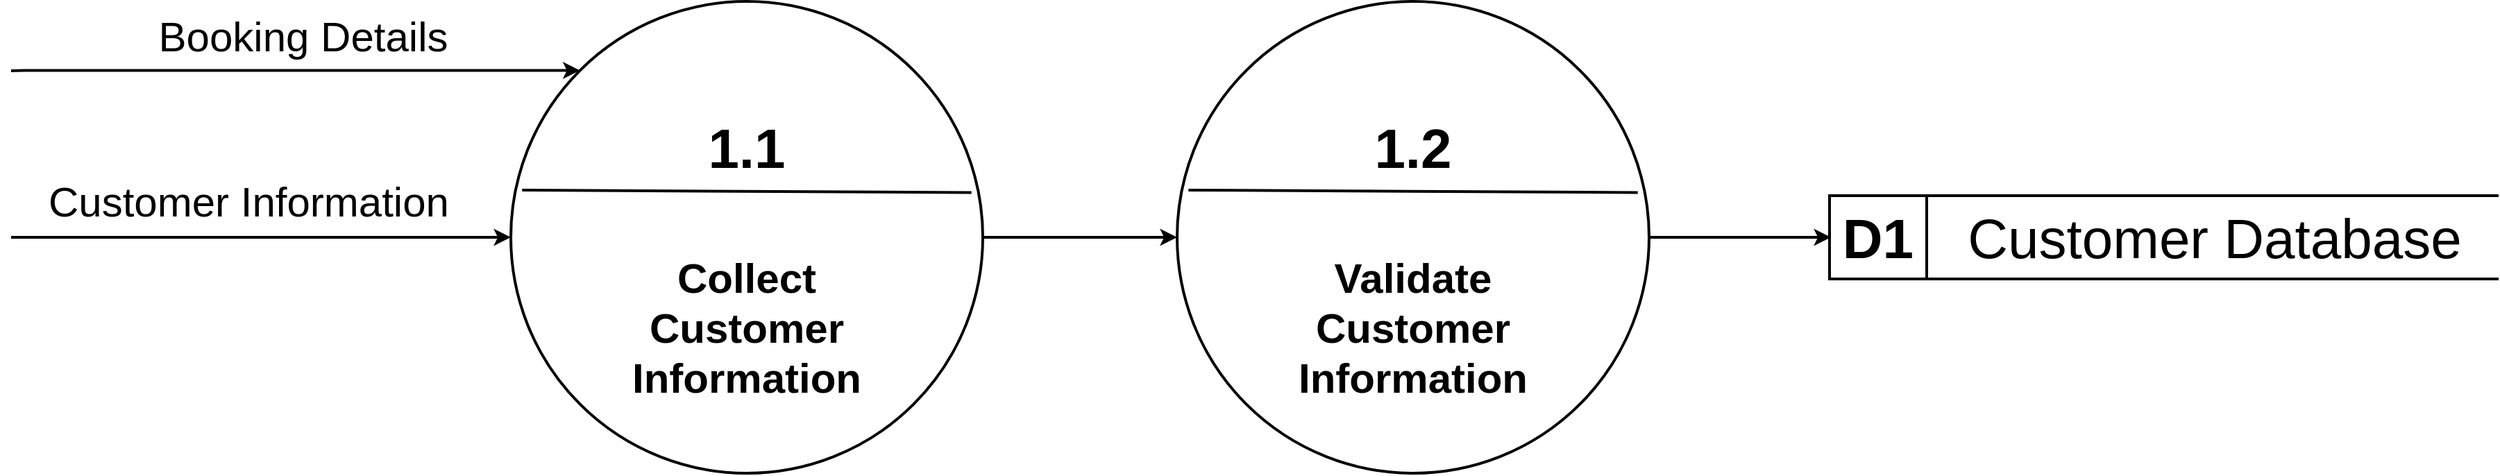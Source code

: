 <mxfile version="28.0.7">
  <diagram name="Page-1" id="x8abovbsH2CYleBulm1z">
    <mxGraphModel dx="3107" dy="1943" grid="1" gridSize="10" guides="1" tooltips="1" connect="1" arrows="1" fold="1" page="1" pageScale="1" pageWidth="1400" pageHeight="850" math="0" shadow="0">
      <root>
        <mxCell id="0" />
        <mxCell id="1" parent="0" />
        <mxCell id="juGbRBueOJN0DVUIq-nO-7" style="edgeStyle=orthogonalEdgeStyle;rounded=0;orthogonalLoop=1;jettySize=auto;html=1;exitX=0;exitY=0;exitDx=0;exitDy=0;endArrow=none;endFill=0;startArrow=classic;startFill=1;strokeWidth=2;" edge="1" parent="1" source="juGbRBueOJN0DVUIq-nO-2">
          <mxGeometry relative="1" as="geometry">
            <mxPoint x="630" y="240" as="targetPoint" />
            <Array as="points">
              <mxPoint x="640" y="240" />
            </Array>
          </mxGeometry>
        </mxCell>
        <mxCell id="juGbRBueOJN0DVUIq-nO-10" style="edgeStyle=orthogonalEdgeStyle;rounded=0;orthogonalLoop=1;jettySize=auto;html=1;exitX=0;exitY=0.5;exitDx=0;exitDy=0;endArrow=none;endFill=0;startArrow=classic;startFill=1;strokeWidth=2;" edge="1" parent="1" source="juGbRBueOJN0DVUIq-nO-2">
          <mxGeometry relative="1" as="geometry">
            <mxPoint x="630" y="360" as="targetPoint" />
            <Array as="points">
              <mxPoint x="640" y="360" />
            </Array>
          </mxGeometry>
        </mxCell>
        <mxCell id="juGbRBueOJN0DVUIq-nO-24" style="edgeStyle=orthogonalEdgeStyle;rounded=0;orthogonalLoop=1;jettySize=auto;html=1;entryX=0;entryY=0.5;entryDx=0;entryDy=0;strokeWidth=2;" edge="1" parent="1" source="juGbRBueOJN0DVUIq-nO-2" target="juGbRBueOJN0DVUIq-nO-20">
          <mxGeometry relative="1" as="geometry" />
        </mxCell>
        <mxCell id="juGbRBueOJN0DVUIq-nO-2" value="" style="ellipse;whiteSpace=wrap;html=1;aspect=fixed;strokeWidth=2;" vertex="1" parent="1">
          <mxGeometry x="990" y="190" width="340" height="340" as="geometry" />
        </mxCell>
        <mxCell id="juGbRBueOJN0DVUIq-nO-3" value="" style="endArrow=none;html=1;rounded=0;exitX=0.024;exitY=0.4;exitDx=0;exitDy=0;exitPerimeter=0;entryX=0.976;entryY=0.405;entryDx=0;entryDy=0;entryPerimeter=0;strokeWidth=2;" edge="1" parent="1" source="juGbRBueOJN0DVUIq-nO-2" target="juGbRBueOJN0DVUIq-nO-2">
          <mxGeometry width="50" height="50" relative="1" as="geometry">
            <mxPoint x="1020" y="358" as="sourcePoint" />
            <mxPoint x="1380" y="358" as="targetPoint" />
          </mxGeometry>
        </mxCell>
        <mxCell id="juGbRBueOJN0DVUIq-nO-4" value="&lt;b&gt;1.1&lt;/b&gt;" style="text;html=1;align=center;verticalAlign=middle;whiteSpace=wrap;rounded=0;fontSize=40;strokeWidth=2;" vertex="1" parent="1">
          <mxGeometry x="1130" y="280" width="60" height="30" as="geometry" />
        </mxCell>
        <mxCell id="juGbRBueOJN0DVUIq-nO-5" value="&lt;b&gt;&lt;font style=&quot;font-size: 30px;&quot;&gt;Collect Customer Information&lt;/font&gt;&lt;/b&gt;" style="text;html=1;align=center;verticalAlign=middle;whiteSpace=wrap;rounded=0;strokeWidth=2;" vertex="1" parent="1">
          <mxGeometry x="1060" y="345" width="200" height="160" as="geometry" />
        </mxCell>
        <mxCell id="juGbRBueOJN0DVUIq-nO-8" value="&lt;font style=&quot;font-size: 30px;&quot;&gt;Booking Details&lt;/font&gt;" style="text;html=1;align=center;verticalAlign=middle;resizable=0;points=[];autosize=1;strokeColor=none;fillColor=none;" vertex="1" parent="1">
          <mxGeometry x="725" y="190" width="230" height="50" as="geometry" />
        </mxCell>
        <mxCell id="juGbRBueOJN0DVUIq-nO-11" value="&lt;span style=&quot;color: rgb(0, 0, 0); font-family: Helvetica; font-style: normal; font-variant-ligatures: normal; font-variant-caps: normal; font-weight: 400; letter-spacing: normal; orphans: 2; text-align: center; text-indent: 0px; text-transform: none; widows: 2; word-spacing: 0px; -webkit-text-stroke-width: 0px; white-space: nowrap; background-color: rgb(255, 255, 255); text-decoration-thickness: initial; text-decoration-style: initial; text-decoration-color: initial; float: none; display: inline !important;&quot;&gt;&lt;font style=&quot;font-size: 30px;&quot;&gt;Customer Information&lt;/font&gt;&lt;/span&gt;" style="text;whiteSpace=wrap;html=1;" vertex="1" parent="1">
          <mxGeometry x="655" y="310" width="300" height="50" as="geometry" />
        </mxCell>
        <mxCell id="juGbRBueOJN0DVUIq-nO-12" value="&lt;font style=&quot;font-size: 40px;&quot;&gt;D1&lt;/font&gt;" style="shape=partialRectangle;whiteSpace=wrap;html=1;top=0;bottom=0;fillColor=none;fontStyle=1;strokeWidth=2;" vertex="1" parent="1">
          <mxGeometry x="1940" y="330" width="70" height="60" as="geometry" />
        </mxCell>
        <mxCell id="juGbRBueOJN0DVUIq-nO-13" value="" style="shape=partialRectangle;whiteSpace=wrap;html=1;top=0;bottom=0;fillColor=none;rotation=90;fontStyle=1;strokeWidth=2;" vertex="1" parent="1">
          <mxGeometry x="2151" y="120" width="60" height="480" as="geometry" />
        </mxCell>
        <mxCell id="juGbRBueOJN0DVUIq-nO-14" value="&lt;font style=&quot;font-size: 40px;&quot;&gt;Customer Database&lt;/font&gt;" style="text;html=1;align=center;verticalAlign=middle;whiteSpace=wrap;rounded=0;strokeWidth=2;" vertex="1" parent="1">
          <mxGeometry x="2026" y="345" width="383" height="30" as="geometry" />
        </mxCell>
        <mxCell id="juGbRBueOJN0DVUIq-nO-25" style="edgeStyle=orthogonalEdgeStyle;rounded=0;orthogonalLoop=1;jettySize=auto;html=1;entryX=0.5;entryY=1;entryDx=0;entryDy=0;strokeWidth=2;" edge="1" parent="1" source="juGbRBueOJN0DVUIq-nO-20" target="juGbRBueOJN0DVUIq-nO-13">
          <mxGeometry relative="1" as="geometry" />
        </mxCell>
        <mxCell id="juGbRBueOJN0DVUIq-nO-20" value="" style="ellipse;whiteSpace=wrap;html=1;aspect=fixed;strokeWidth=2;" vertex="1" parent="1">
          <mxGeometry x="1470" y="190" width="340" height="340" as="geometry" />
        </mxCell>
        <mxCell id="juGbRBueOJN0DVUIq-nO-21" value="" style="endArrow=none;html=1;rounded=0;exitX=0.024;exitY=0.4;exitDx=0;exitDy=0;exitPerimeter=0;entryX=0.976;entryY=0.405;entryDx=0;entryDy=0;entryPerimeter=0;strokeWidth=2;" edge="1" parent="1" source="juGbRBueOJN0DVUIq-nO-20" target="juGbRBueOJN0DVUIq-nO-20">
          <mxGeometry width="50" height="50" relative="1" as="geometry">
            <mxPoint x="1500" y="358" as="sourcePoint" />
            <mxPoint x="1860" y="358" as="targetPoint" />
          </mxGeometry>
        </mxCell>
        <mxCell id="juGbRBueOJN0DVUIq-nO-22" value="&lt;b&gt;&lt;font&gt;1.2&lt;/font&gt;&lt;/b&gt;" style="text;html=1;align=center;verticalAlign=middle;whiteSpace=wrap;rounded=0;fontSize=40;strokeWidth=2;" vertex="1" parent="1">
          <mxGeometry x="1610" y="280" width="60" height="30" as="geometry" />
        </mxCell>
        <mxCell id="juGbRBueOJN0DVUIq-nO-23" value="&lt;b&gt;&lt;font style=&quot;font-size: 30px;&quot;&gt;Validate Customer Information&lt;/font&gt;&lt;/b&gt;" style="text;html=1;align=center;verticalAlign=middle;whiteSpace=wrap;rounded=0;strokeWidth=2;" vertex="1" parent="1">
          <mxGeometry x="1540" y="345" width="200" height="160" as="geometry" />
        </mxCell>
      </root>
    </mxGraphModel>
  </diagram>
</mxfile>
